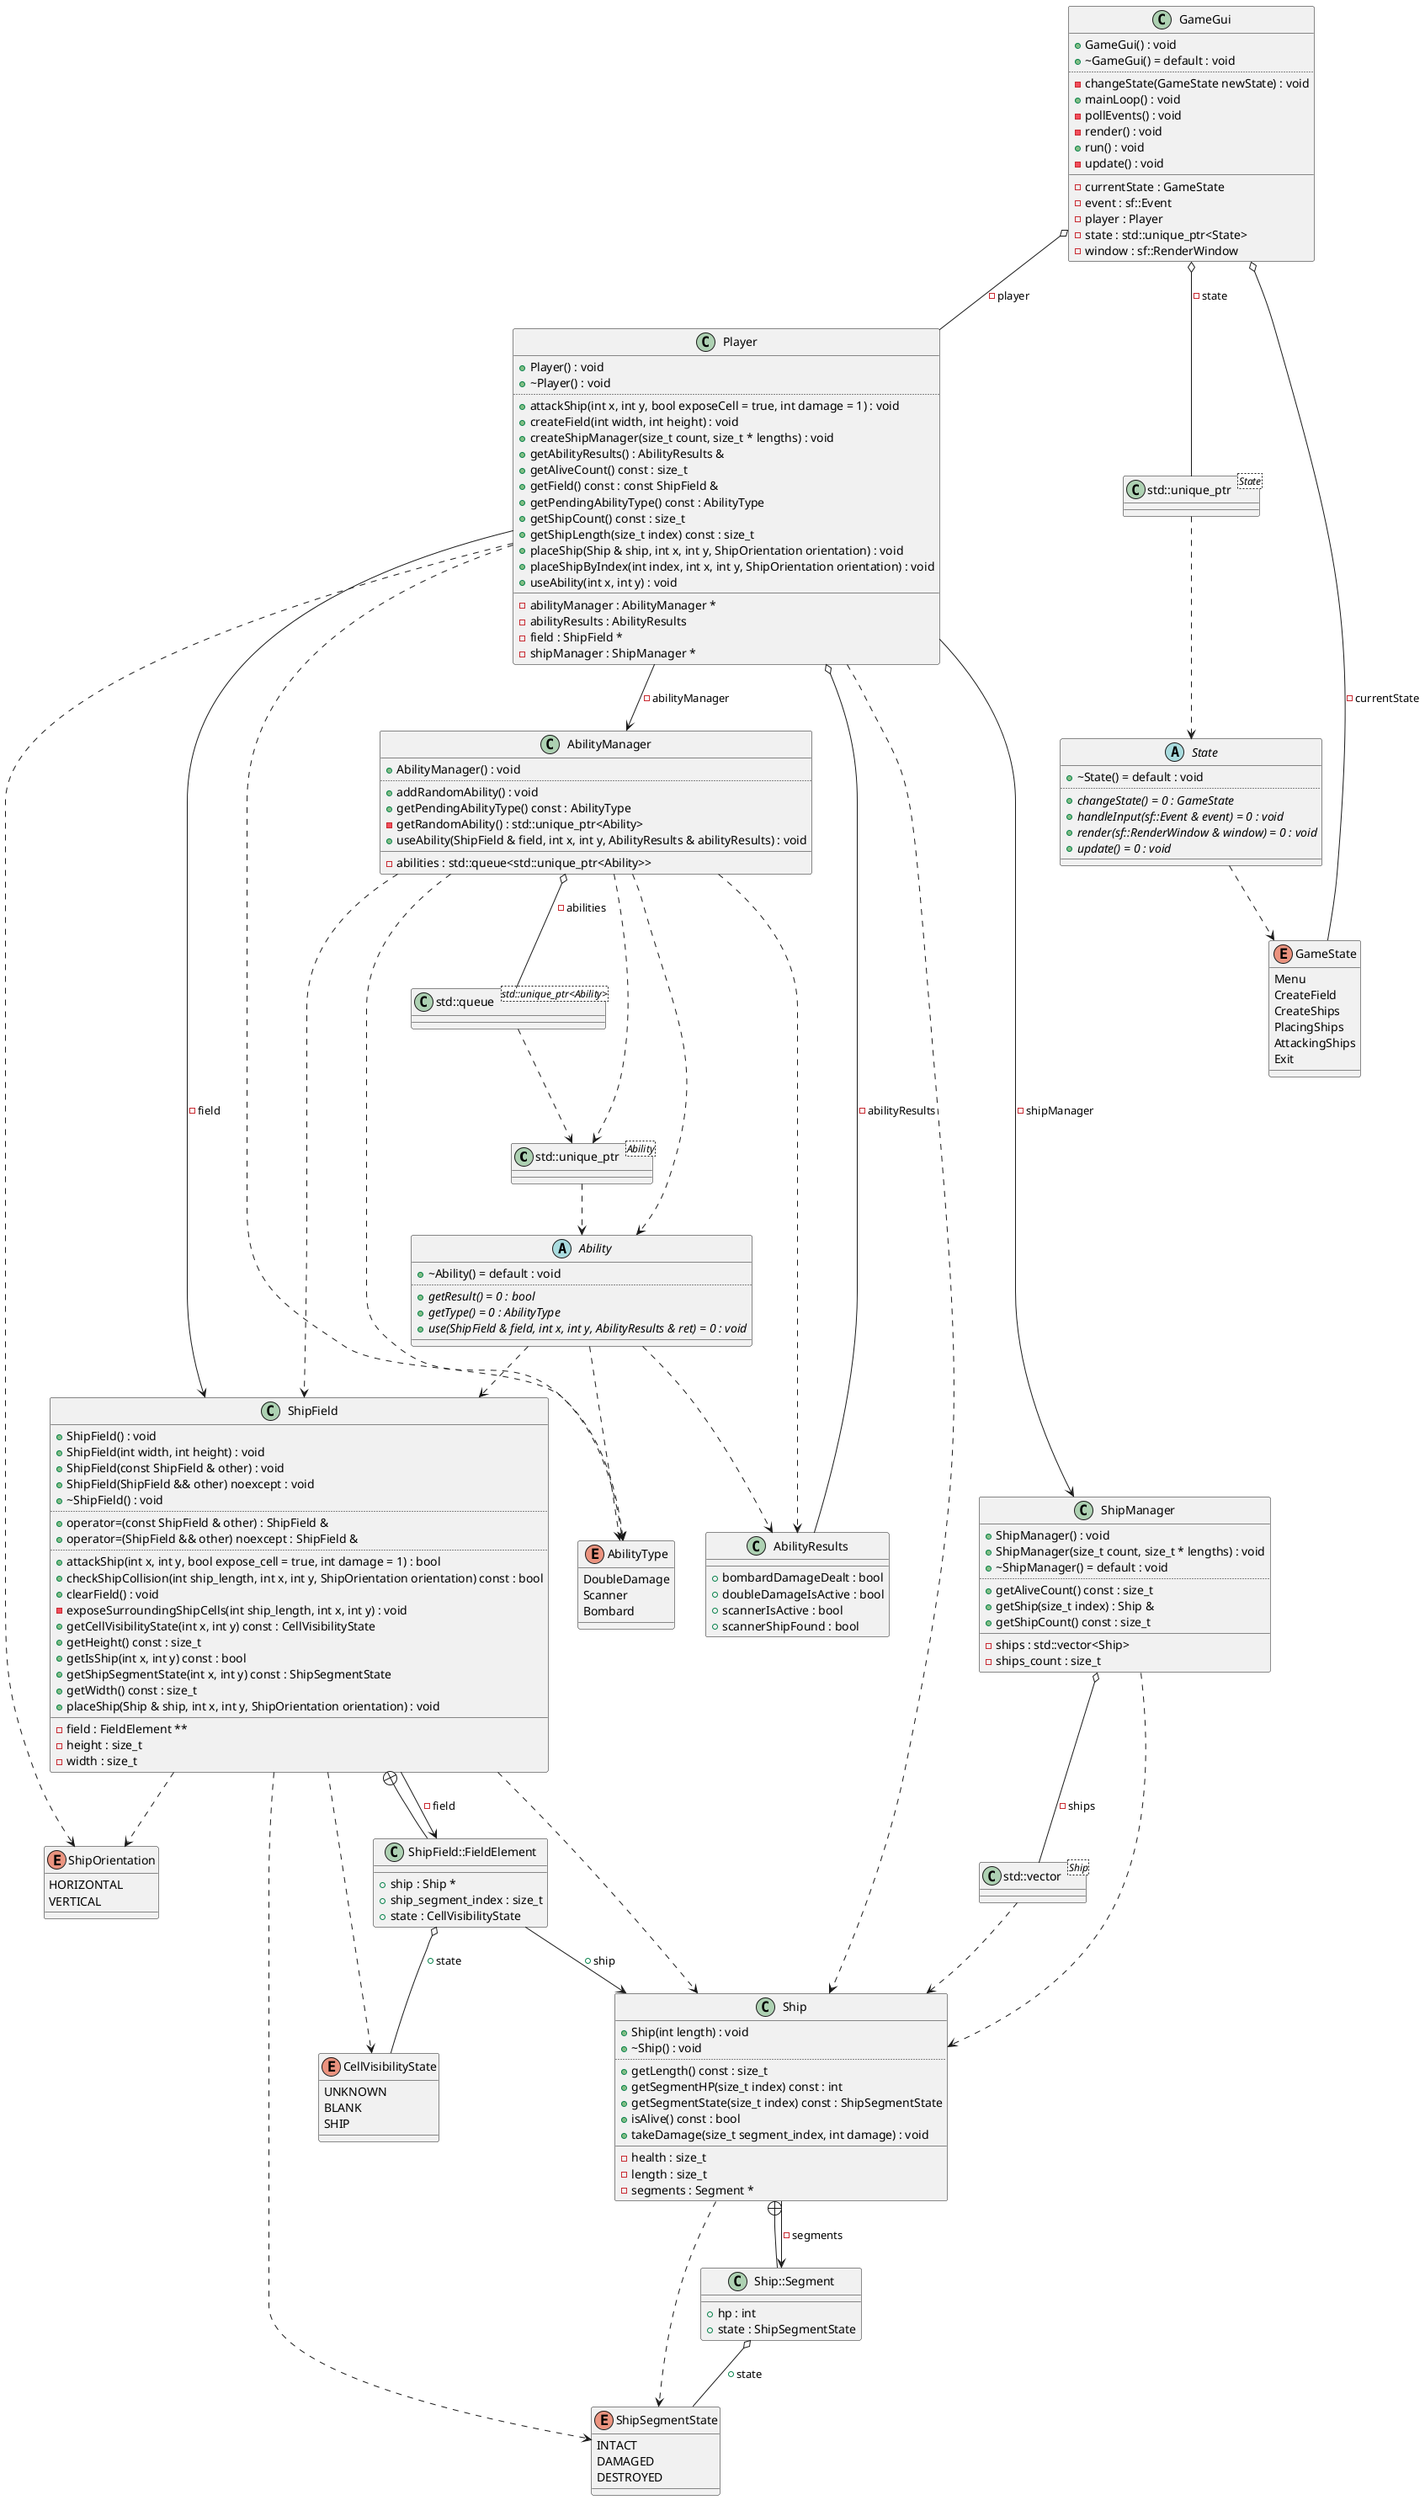 @startuml
class "std::unique_ptr<Ability>" as C_0002593715388203665760
class C_0002593715388203665760 {
__
}
class "std::queue<std::unique_ptr<Ability>>" as C_0006911030825501507270
class C_0006911030825501507270 {
__
}
class "std::vector<Ship>" as C_0010668212532447068380
class C_0010668212532447068380 {
__
}
class "std::unique_ptr<State>" as C_0003593355595461115184
class C_0003593355595461115184 {
__
}
enum "GameState" as C_0004356735495323104445
enum C_0004356735495323104445 {
Menu
CreateField
CreateShips
PlacingShips
AttackingShips
Exit
}
abstract "State" as C_0001914138303902600425
abstract C_0001914138303902600425 {
+~State() = default : void
..
{abstract} +changeState() = 0 : GameState
{abstract} +handleInput(sf::Event & event) = 0 : void
{abstract} +render(sf::RenderWindow & window) = 0 : void
{abstract} +update() = 0 : void
__
}
class "AbilityResults" as C_0005219465313958275113
class C_0005219465313958275113 {
__
+bombardDamageDealt : bool
+doubleDamageIsActive : bool
+scannerIsActive : bool
+scannerShipFound : bool
}
enum "ShipSegmentState" as C_0014256742677139282670
enum C_0014256742677139282670 {
INTACT
DAMAGED
DESTROYED
}
enum "ShipOrientation" as C_0002579181642537833876
enum C_0002579181642537833876 {
HORIZONTAL
VERTICAL
}
enum "CellVisibilityState" as C_0003333043679234439357
enum C_0003333043679234439357 {
UNKNOWN
BLANK
SHIP
}
class "Ship" as C_0014529657433315016423
class C_0014529657433315016423 {
+Ship(int length) : void
+~Ship() : void
..
+getLength() const : size_t
+getSegmentHP(size_t index) const : int
+getSegmentState(size_t index) const : ShipSegmentState
+isAlive() const : bool
+takeDamage(size_t segment_index, int damage) : void
__
-health : size_t
-length : size_t
-segments : Segment *
}
class "Ship::Segment" as C_0000674658759292391449
class C_0000674658759292391449 {
__
+hp : int
+state : ShipSegmentState
}
class "ShipField" as C_0003843296779074973901
class C_0003843296779074973901 {
+ShipField() : void
+ShipField(int width, int height) : void
+ShipField(const ShipField & other) : void
+ShipField(ShipField && other) noexcept : void
+~ShipField() : void
..
+operator=(const ShipField & other) : ShipField &
+operator=(ShipField && other) noexcept : ShipField &
..
+attackShip(int x, int y, bool expose_cell = true, int damage = 1) : bool
+checkShipCollision(int ship_length, int x, int y, ShipOrientation orientation) const : bool
+clearField() : void
-exposeSurroundingShipCells(int ship_length, int x, int y) : void
+getCellVisibilityState(int x, int y) const : CellVisibilityState
+getHeight() const : size_t
+getIsShip(int x, int y) const : bool
+getShipSegmentState(int x, int y) const : ShipSegmentState
+getWidth() const : size_t
+placeShip(Ship & ship, int x, int y, ShipOrientation orientation) : void
__
-field : FieldElement **
-height : size_t
-width : size_t
}
class "ShipField::FieldElement" as C_0000316359785794417378
class C_0000316359785794417378 {
__
+ship : Ship *
+ship_segment_index : size_t
+state : CellVisibilityState
}
enum "AbilityType" as C_0006740456236575953687
enum C_0006740456236575953687 {
DoubleDamage
Scanner
Bombard
}
abstract "Ability" as C_0017635961848386255115
abstract C_0017635961848386255115 {
+~Ability() = default : void
..
{abstract} +getResult() = 0 : bool
{abstract} +getType() = 0 : AbilityType
{abstract} +use(ShipField & field, int x, int y, AbilityResults & ret) = 0 : void
__
}
class "AbilityManager" as C_0002235219345516323367
class C_0002235219345516323367 {
+AbilityManager() : void
..
+addRandomAbility() : void
+getPendingAbilityType() const : AbilityType
-getRandomAbility() : std::unique_ptr<Ability>
+useAbility(ShipField & field, int x, int y, AbilityResults & abilityResults) : void
__
-abilities : std::queue<std::unique_ptr<Ability>>
}
class "ShipManager" as C_0017499122254539489506
class C_0017499122254539489506 {
+ShipManager() : void
+ShipManager(size_t count, size_t * lengths) : void
+~ShipManager() = default : void
..
+getAliveCount() const : size_t
+getShip(size_t index) : Ship &
+getShipCount() const : size_t
__
-ships : std::vector<Ship>
-ships_count : size_t
}
class "Player" as C_0003605716991605700936
class C_0003605716991605700936 {
+Player() : void
+~Player() : void
..
+attackShip(int x, int y, bool exposeCell = true, int damage = 1) : void
+createField(int width, int height) : void
+createShipManager(size_t count, size_t * lengths) : void
+getAbilityResults() : AbilityResults &
+getAliveCount() const : size_t
+getField() const : const ShipField &
+getPendingAbilityType() const : AbilityType
+getShipCount() const : size_t
+getShipLength(size_t index) const : size_t
+placeShip(Ship & ship, int x, int y, ShipOrientation orientation) : void
+placeShipByIndex(int index, int x, int y, ShipOrientation orientation) : void
+useAbility(int x, int y) : void
__
-abilityManager : AbilityManager *
-abilityResults : AbilityResults
-field : ShipField *
-shipManager : ShipManager *
}
class "GameGui" as C_0007395642151187698177
class C_0007395642151187698177 {
+GameGui() : void
+~GameGui() = default : void
..
-changeState(GameState newState) : void
+mainLoop() : void
-pollEvents() : void
-render() : void
+run() : void
-update() : void
__
-currentState : GameState
-event : sf::Event
-player : Player
-state : std::unique_ptr<State>
-window : sf::RenderWindow
}
C_0002593715388203665760 ..> C_0017635961848386255115
C_0006911030825501507270 ..> C_0002593715388203665760
C_0010668212532447068380 ..> C_0014529657433315016423
C_0003593355595461115184 ..> C_0001914138303902600425
C_0001914138303902600425 ..> C_0004356735495323104445
C_0014529657433315016423 ..> C_0014256742677139282670
C_0014529657433315016423 --> C_0000674658759292391449 : -segments
C_0000674658759292391449 --+ C_0014529657433315016423
C_0000674658759292391449 o-- C_0014256742677139282670 : +state
C_0003843296779074973901 ..> C_0002579181642537833876
C_0003843296779074973901 ..> C_0003333043679234439357
C_0003843296779074973901 ..> C_0014256742677139282670
C_0003843296779074973901 ..> C_0014529657433315016423
C_0003843296779074973901 --> C_0000316359785794417378 : -field
C_0000316359785794417378 --+ C_0003843296779074973901
C_0000316359785794417378 o-- C_0003333043679234439357 : +state
C_0000316359785794417378 --> C_0014529657433315016423 : +ship
C_0017635961848386255115 ..> C_0003843296779074973901
C_0017635961848386255115 ..> C_0005219465313958275113
C_0017635961848386255115 ..> C_0006740456236575953687
C_0002235219345516323367 ..> C_0002593715388203665760
C_0002235219345516323367 ..> C_0017635961848386255115
C_0002235219345516323367 ..> C_0003843296779074973901
C_0002235219345516323367 ..> C_0005219465313958275113
C_0002235219345516323367 ..> C_0006740456236575953687
C_0002235219345516323367 o-- C_0006911030825501507270 : -abilities
C_0017499122254539489506 ..> C_0014529657433315016423
C_0017499122254539489506 o-- C_0010668212532447068380 : -ships
C_0003605716991605700936 ..> C_0014529657433315016423
C_0003605716991605700936 ..> C_0002579181642537833876
C_0003605716991605700936 ..> C_0006740456236575953687
C_0003605716991605700936 --> C_0017499122254539489506 : -shipManager
C_0003605716991605700936 --> C_0003843296779074973901 : -field
C_0003605716991605700936 --> C_0002235219345516323367 : -abilityManager
C_0003605716991605700936 o-- C_0005219465313958275113 : -abilityResults
C_0007395642151187698177 o-- C_0003605716991605700936 : -player
C_0007395642151187698177 o-- C_0004356735495323104445 : -currentState
C_0007395642151187698177 o-- C_0003593355595461115184 : -state

'Generated with clang-uml, version 0.5.5
'LLVM version clang version 18.1.8
@enduml

